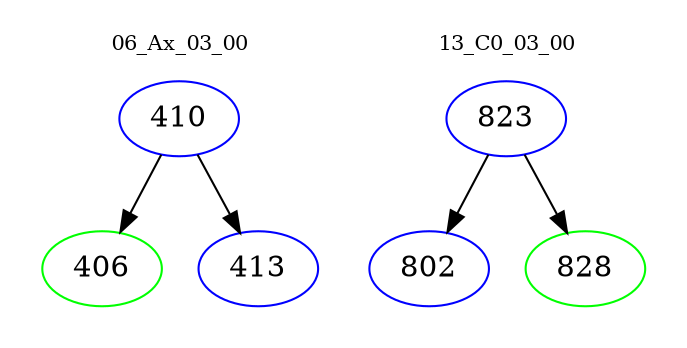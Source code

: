 digraph{
subgraph cluster_0 {
color = white
label = "06_Ax_03_00";
fontsize=10;
T0_410 [label="410", color="blue"]
T0_410 -> T0_406 [color="black"]
T0_406 [label="406", color="green"]
T0_410 -> T0_413 [color="black"]
T0_413 [label="413", color="blue"]
}
subgraph cluster_1 {
color = white
label = "13_C0_03_00";
fontsize=10;
T1_823 [label="823", color="blue"]
T1_823 -> T1_802 [color="black"]
T1_802 [label="802", color="blue"]
T1_823 -> T1_828 [color="black"]
T1_828 [label="828", color="green"]
}
}
